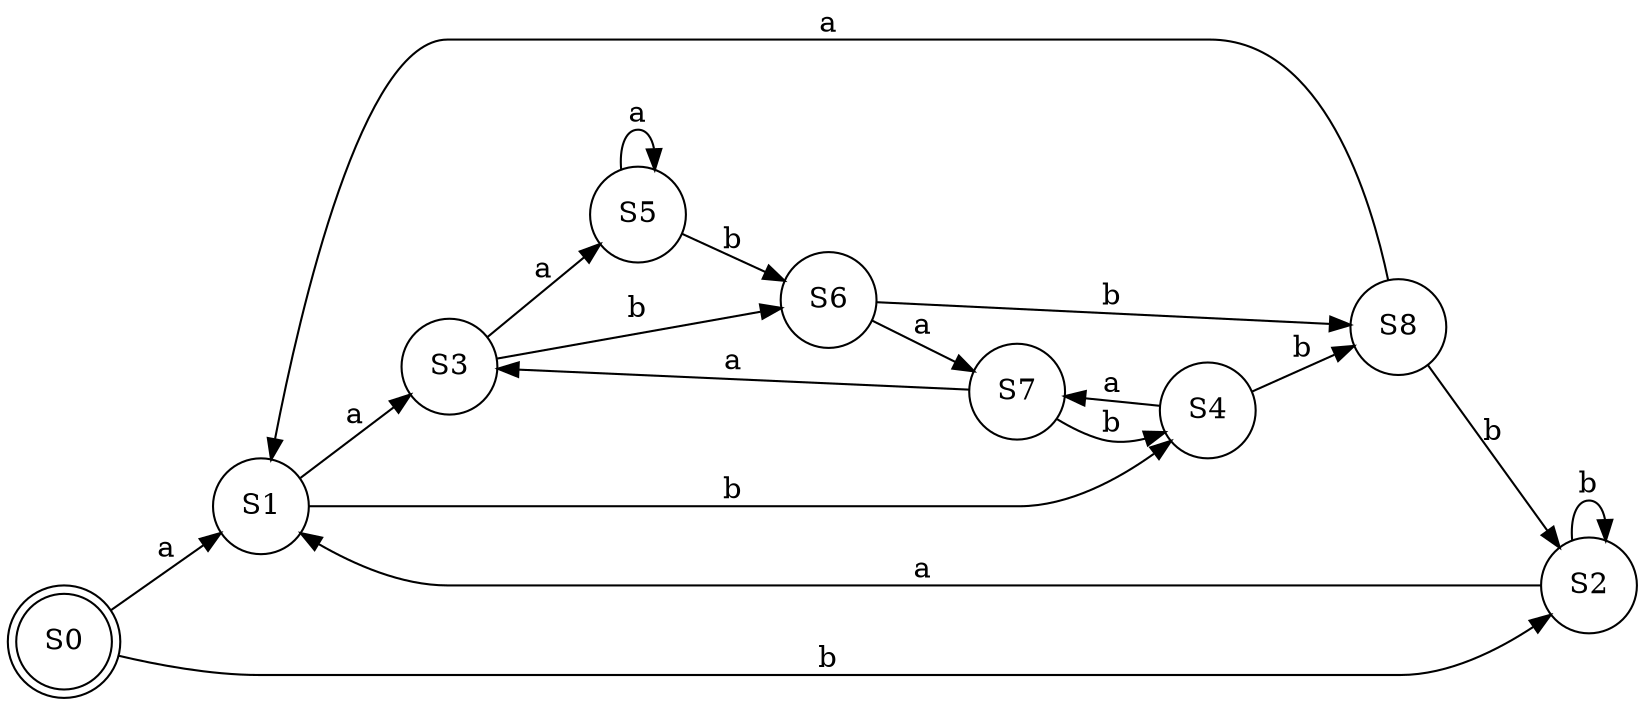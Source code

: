 digraph G {
	rankdir=LR size="20,5"
	node [shape=doublecircle]
	S0
	node [shape=circle]
	S1
	node [shape=circle]
	S2
	node [shape=circle]
	S3
	node [shape=circle]
	S4
	node [shape=circle]
	S5
	node [shape=circle]
	S6
	node [shape=circle]
	S7
	node [shape=circle]
	S8
	S0 -> S1 [label=a]
	S0 -> S2 [label=b]
	S1 -> S3 [label=a]
	S1 -> S4 [label=b]
	S2 -> S1 [label=a]
	S2 -> S2 [label=b]
	S3 -> S5 [label=a]
	S3 -> S6 [label=b]
	S4 -> S7 [label=a]
	S4 -> S8 [label=b]
	S5 -> S5 [label=a]
	S5 -> S6 [label=b]
	S6 -> S7 [label=a]
	S6 -> S8 [label=b]
	S7 -> S3 [label=a]
	S7 -> S4 [label=b]
	S8 -> S1 [label=a]
	S8 -> S2 [label=b]
}
